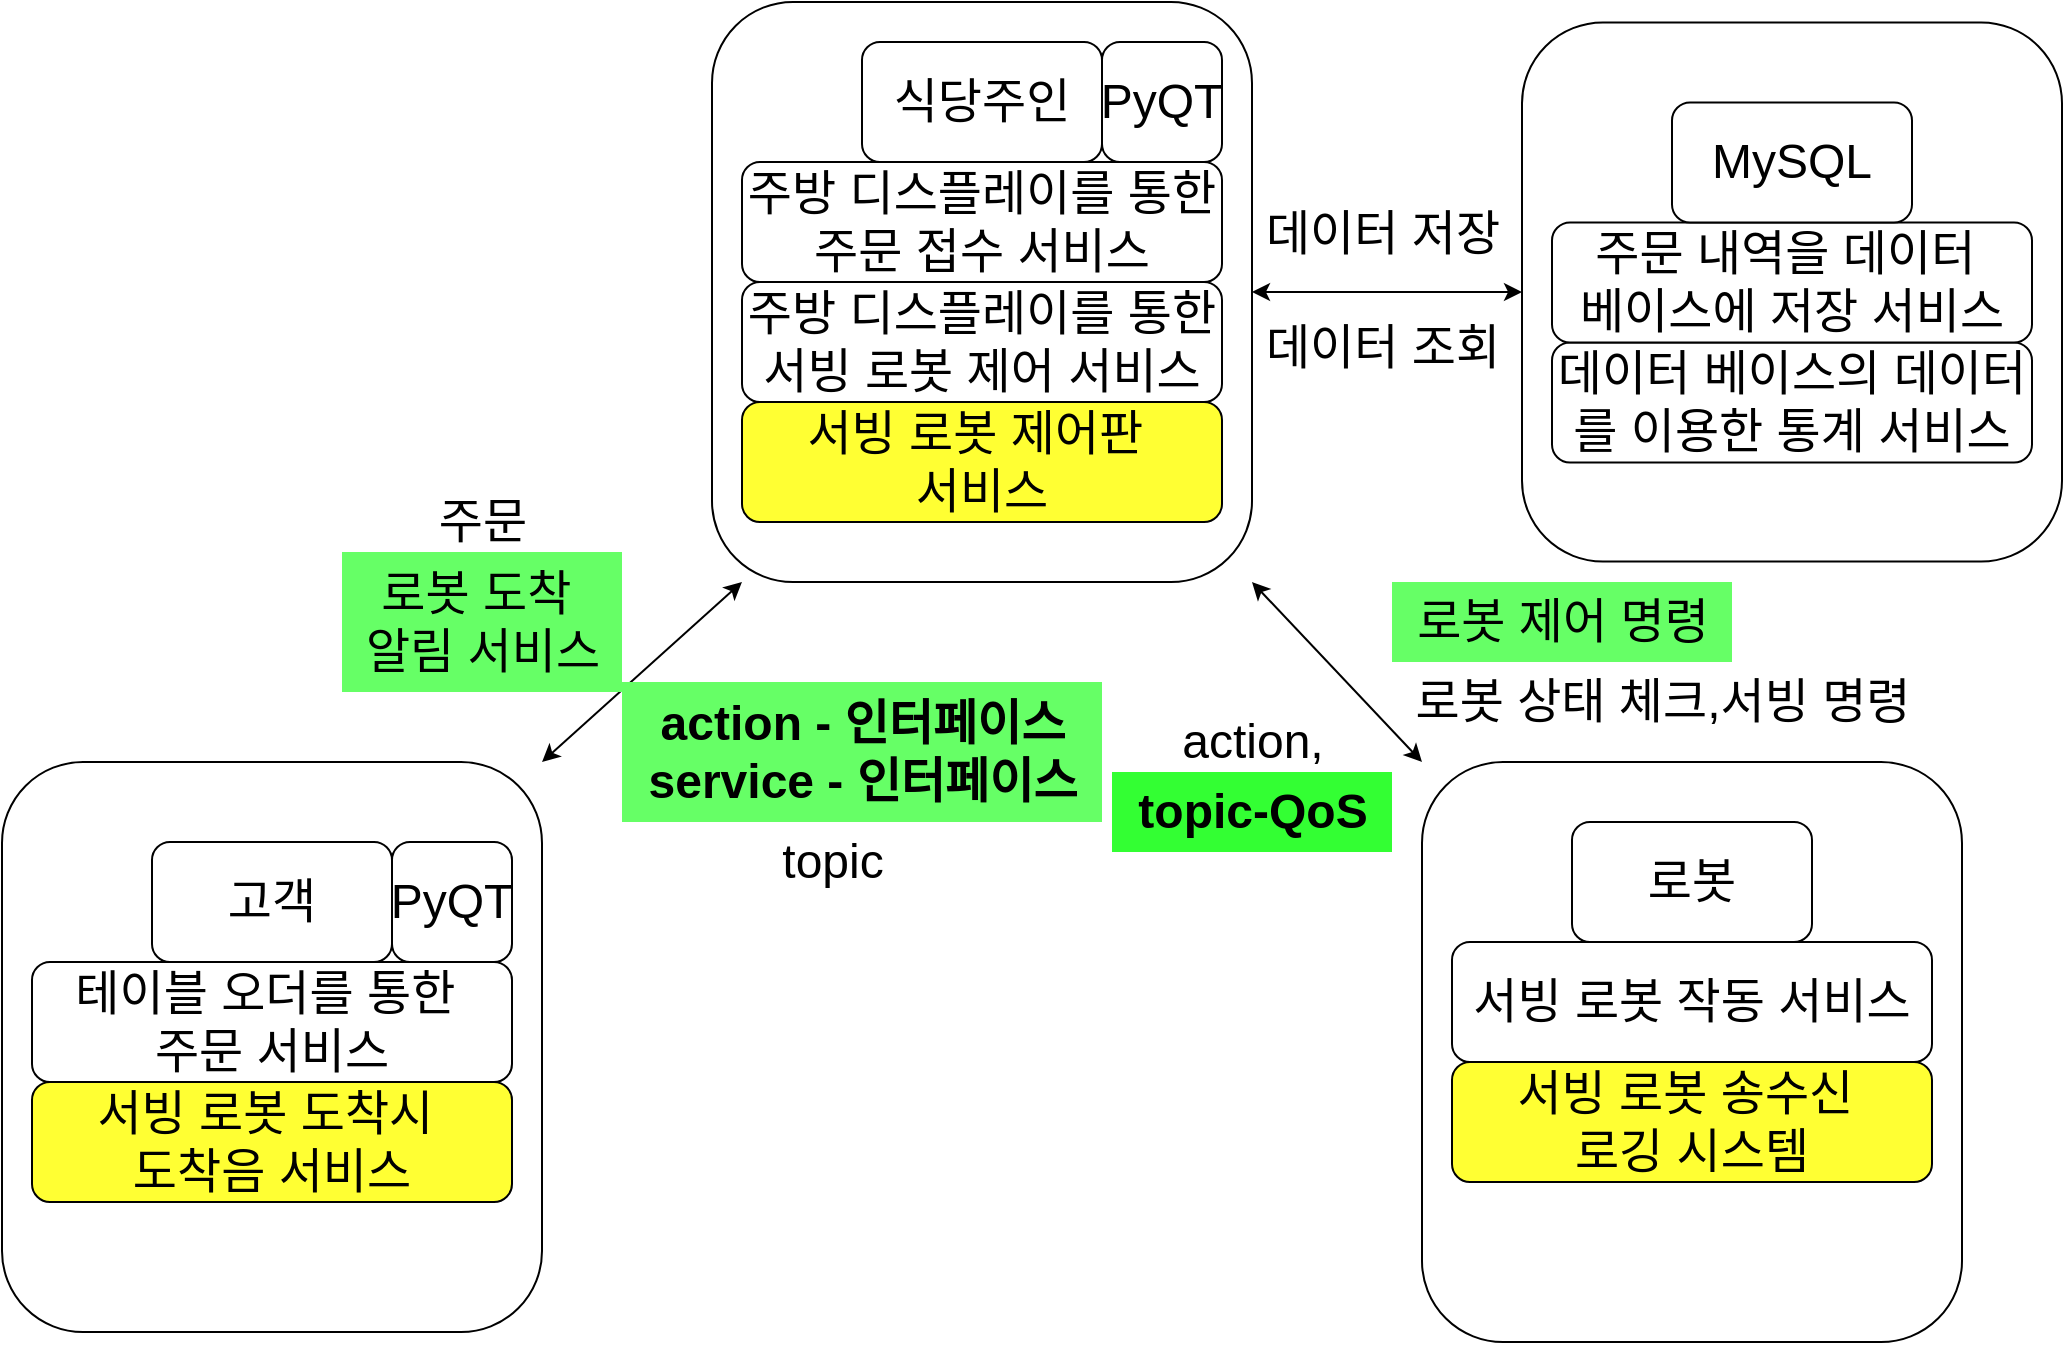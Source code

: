 <mxfile version="26.0.4">
  <diagram name="페이지-1" id="dm3RD0aNbg_HgHfVLx_N">
    <mxGraphModel dx="1395" dy="661" grid="1" gridSize="10" guides="1" tooltips="1" connect="1" arrows="1" fold="1" page="1" pageScale="1" pageWidth="827" pageHeight="1169" math="0" shadow="0">
      <root>
        <mxCell id="0" />
        <mxCell id="1" parent="0" />
        <mxCell id="pQDFSpA3OtjcjJHHEt3n-18" value="" style="rounded=1;whiteSpace=wrap;html=1;" vertex="1" parent="1">
          <mxGeometry x="770" y="290.25" width="270" height="269.5" as="geometry" />
        </mxCell>
        <mxCell id="pQDFSpA3OtjcjJHHEt3n-17" value="" style="rounded=1;whiteSpace=wrap;html=1;" vertex="1" parent="1">
          <mxGeometry x="720" y="660" width="270" height="290" as="geometry" />
        </mxCell>
        <mxCell id="pQDFSpA3OtjcjJHHEt3n-16" value="" style="rounded=1;whiteSpace=wrap;html=1;" vertex="1" parent="1">
          <mxGeometry x="10" y="660" width="270" height="285" as="geometry" />
        </mxCell>
        <mxCell id="pQDFSpA3OtjcjJHHEt3n-15" value="" style="rounded=1;whiteSpace=wrap;html=1;" vertex="1" parent="1">
          <mxGeometry x="365" y="280" width="270" height="290" as="geometry" />
        </mxCell>
        <mxCell id="pQDFSpA3OtjcjJHHEt3n-2" value="&lt;font style=&quot;font-size: 24px;&quot;&gt;고객&lt;/font&gt;" style="rounded=1;whiteSpace=wrap;html=1;" vertex="1" parent="1">
          <mxGeometry x="85" y="700" width="120" height="60" as="geometry" />
        </mxCell>
        <mxCell id="pQDFSpA3OtjcjJHHEt3n-3" value="&lt;font style=&quot;font-size: 24px;&quot;&gt;식당주인&lt;/font&gt;" style="rounded=1;whiteSpace=wrap;html=1;" vertex="1" parent="1">
          <mxGeometry x="440" y="300" width="120" height="60" as="geometry" />
        </mxCell>
        <mxCell id="pQDFSpA3OtjcjJHHEt3n-4" value="&lt;font style=&quot;font-size: 24px;&quot;&gt;로봇&lt;/font&gt;" style="rounded=1;whiteSpace=wrap;html=1;" vertex="1" parent="1">
          <mxGeometry x="795" y="690" width="120" height="60" as="geometry" />
        </mxCell>
        <mxCell id="pQDFSpA3OtjcjJHHEt3n-5" value="&lt;font style=&quot;font-size: 24px;&quot;&gt;테이블 오더를 통한&amp;nbsp;&lt;/font&gt;&lt;div&gt;&lt;font style=&quot;font-size: 24px;&quot;&gt;주문 서비스&lt;/font&gt;&lt;/div&gt;" style="rounded=1;whiteSpace=wrap;html=1;" vertex="1" parent="1">
          <mxGeometry x="25" y="760" width="240" height="60" as="geometry" />
        </mxCell>
        <mxCell id="pQDFSpA3OtjcjJHHEt3n-6" value="&lt;font style=&quot;font-size: 24px;&quot;&gt;주방 디스플레이를 통한 주문 접수 서비스&lt;/font&gt;" style="rounded=1;whiteSpace=wrap;html=1;" vertex="1" parent="1">
          <mxGeometry x="380" y="360" width="240" height="60" as="geometry" />
        </mxCell>
        <mxCell id="pQDFSpA3OtjcjJHHEt3n-7" value="&lt;font style=&quot;font-size: 24px;&quot;&gt;주방 디스플레이를 통한 서빙 로봇 제어 서비스&lt;/font&gt;" style="rounded=1;whiteSpace=wrap;html=1;" vertex="1" parent="1">
          <mxGeometry x="380" y="420" width="240" height="60" as="geometry" />
        </mxCell>
        <mxCell id="pQDFSpA3OtjcjJHHEt3n-9" value="&lt;font style=&quot;font-size: 24px;&quot;&gt;서빙 로봇 도착시&amp;nbsp;&lt;/font&gt;&lt;div&gt;&lt;font style=&quot;font-size: 24px;&quot;&gt;도착음 서비스&lt;/font&gt;&lt;/div&gt;" style="rounded=1;whiteSpace=wrap;html=1;fillColor=#FFFF33;" vertex="1" parent="1">
          <mxGeometry x="25" y="820" width="240" height="60" as="geometry" />
        </mxCell>
        <mxCell id="pQDFSpA3OtjcjJHHEt3n-10" value="&lt;font style=&quot;font-size: 24px;&quot;&gt;데이터 베이스의 데이터를 이용한 통계 서비스&lt;/font&gt;" style="rounded=1;whiteSpace=wrap;html=1;" vertex="1" parent="1">
          <mxGeometry x="785" y="450.25" width="240" height="60" as="geometry" />
        </mxCell>
        <mxCell id="pQDFSpA3OtjcjJHHEt3n-11" value="&lt;font style=&quot;font-size: 24px;&quot;&gt;서빙 로봇 제어판&amp;nbsp;&lt;/font&gt;&lt;div&gt;&lt;font style=&quot;font-size: 24px;&quot;&gt;서비스&lt;/font&gt;&lt;/div&gt;" style="rounded=1;whiteSpace=wrap;html=1;fillColor=#FFFF33;" vertex="1" parent="1">
          <mxGeometry x="380" y="480" width="240" height="60" as="geometry" />
        </mxCell>
        <mxCell id="pQDFSpA3OtjcjJHHEt3n-12" value="&lt;font style=&quot;font-size: 24px;&quot;&gt;주문 내역을 데이터&amp;nbsp;&lt;/font&gt;&lt;div&gt;&lt;font style=&quot;font-size: 24px;&quot;&gt;베이스에 저장 서비스&lt;/font&gt;&lt;/div&gt;" style="rounded=1;whiteSpace=wrap;html=1;" vertex="1" parent="1">
          <mxGeometry x="785" y="390.25" width="240" height="60" as="geometry" />
        </mxCell>
        <mxCell id="pQDFSpA3OtjcjJHHEt3n-13" value="&lt;font style=&quot;font-size: 24px;&quot;&gt;서빙 로봇 작동 서비스&lt;/font&gt;" style="rounded=1;whiteSpace=wrap;html=1;" vertex="1" parent="1">
          <mxGeometry x="735" y="750" width="240" height="60" as="geometry" />
        </mxCell>
        <mxCell id="pQDFSpA3OtjcjJHHEt3n-14" value="&lt;font style=&quot;font-size: 24px;&quot;&gt;MySQL&lt;/font&gt;" style="rounded=1;whiteSpace=wrap;html=1;" vertex="1" parent="1">
          <mxGeometry x="845" y="330.25" width="120" height="60" as="geometry" />
        </mxCell>
        <mxCell id="pQDFSpA3OtjcjJHHEt3n-19" value="" style="endArrow=classic;startArrow=classic;html=1;rounded=0;entryX=0;entryY=0.5;entryDx=0;entryDy=0;" edge="1" parent="1" source="pQDFSpA3OtjcjJHHEt3n-15" target="pQDFSpA3OtjcjJHHEt3n-18">
          <mxGeometry width="50" height="50" relative="1" as="geometry">
            <mxPoint x="460" y="250" as="sourcePoint" />
            <mxPoint x="510" y="200" as="targetPoint" />
          </mxGeometry>
        </mxCell>
        <mxCell id="pQDFSpA3OtjcjJHHEt3n-20" value="" style="endArrow=classic;startArrow=classic;html=1;rounded=0;exitX=1;exitY=0;exitDx=0;exitDy=0;" edge="1" parent="1" source="pQDFSpA3OtjcjJHHEt3n-16">
          <mxGeometry width="50" height="50" relative="1" as="geometry">
            <mxPoint x="320" y="620" as="sourcePoint" />
            <mxPoint x="380" y="570" as="targetPoint" />
          </mxGeometry>
        </mxCell>
        <mxCell id="pQDFSpA3OtjcjJHHEt3n-21" value="" style="endArrow=classic;startArrow=classic;html=1;rounded=0;entryX=1;entryY=1;entryDx=0;entryDy=0;exitX=0;exitY=0;exitDx=0;exitDy=0;" edge="1" parent="1" source="pQDFSpA3OtjcjJHHEt3n-17" target="pQDFSpA3OtjcjJHHEt3n-15">
          <mxGeometry width="50" height="50" relative="1" as="geometry">
            <mxPoint x="400" y="700" as="sourcePoint" />
            <mxPoint x="450" y="650" as="targetPoint" />
          </mxGeometry>
        </mxCell>
        <mxCell id="pQDFSpA3OtjcjJHHEt3n-22" value="&lt;font style=&quot;font-size: 24px;&quot;&gt;데이터 저장&lt;/font&gt;&lt;div&gt;&lt;br&gt;&lt;/div&gt;" style="text;html=1;align=center;verticalAlign=middle;resizable=0;points=[];autosize=1;strokeColor=none;fillColor=none;" vertex="1" parent="1">
          <mxGeometry x="630" y="373" width="140" height="60" as="geometry" />
        </mxCell>
        <mxCell id="pQDFSpA3OtjcjJHHEt3n-23" value="&lt;font style=&quot;font-size: 24px;&quot;&gt;주문&lt;/font&gt;" style="text;html=1;align=center;verticalAlign=middle;resizable=0;points=[];autosize=1;strokeColor=none;fillColor=none;" vertex="1" parent="1">
          <mxGeometry x="215" y="520" width="70" height="40" as="geometry" />
        </mxCell>
        <mxCell id="pQDFSpA3OtjcjJHHEt3n-24" value="&lt;font style=&quot;font-size: 24px;&quot;&gt;action,&lt;/font&gt;" style="text;html=1;align=center;verticalAlign=middle;resizable=0;points=[];autosize=1;strokeColor=none;fillColor=none;" vertex="1" parent="1">
          <mxGeometry x="590" y="630" width="90" height="40" as="geometry" />
        </mxCell>
        <mxCell id="pQDFSpA3OtjcjJHHEt3n-25" value="&lt;font style=&quot;font-size: 24px;&quot;&gt;PyQT&lt;/font&gt;" style="rounded=1;whiteSpace=wrap;html=1;" vertex="1" parent="1">
          <mxGeometry x="560" y="300" width="60" height="60" as="geometry" />
        </mxCell>
        <mxCell id="pQDFSpA3OtjcjJHHEt3n-26" value="&lt;font style=&quot;font-size: 24px;&quot;&gt;PyQT&lt;/font&gt;" style="rounded=1;whiteSpace=wrap;html=1;" vertex="1" parent="1">
          <mxGeometry x="205" y="700" width="60" height="60" as="geometry" />
        </mxCell>
        <mxCell id="pQDFSpA3OtjcjJHHEt3n-27" value="&lt;font style=&quot;font-size: 24px;&quot;&gt;&lt;br&gt;로봇 상태 체크,서빙 명령&lt;/font&gt;" style="text;html=1;align=center;verticalAlign=middle;resizable=0;points=[];autosize=1;strokeColor=none;fillColor=none;" vertex="1" parent="1">
          <mxGeometry x="705" y="580" width="270" height="70" as="geometry" />
        </mxCell>
        <mxCell id="pQDFSpA3OtjcjJHHEt3n-28" value="&lt;b&gt;&lt;font style=&quot;font-size: 24px;&quot;&gt;action - 인터페이스&lt;br&gt;service - 인터페이스&lt;/font&gt;&lt;/b&gt;" style="text;html=1;align=center;verticalAlign=middle;resizable=0;points=[];autosize=1;strokeColor=none;fillColor=#66FF66;" vertex="1" parent="1">
          <mxGeometry x="320" y="620" width="240" height="70" as="geometry" />
        </mxCell>
        <mxCell id="pQDFSpA3OtjcjJHHEt3n-29" value="&lt;font style=&quot;font-size: 24px;&quot;&gt;topic&lt;/font&gt;" style="text;html=1;align=center;verticalAlign=middle;resizable=0;points=[];autosize=1;strokeColor=none;fillColor=none;" vertex="1" parent="1">
          <mxGeometry x="390" y="690" width="70" height="40" as="geometry" />
        </mxCell>
        <mxCell id="pQDFSpA3OtjcjJHHEt3n-30" value="&lt;b&gt;&lt;font style=&quot;font-size: 24px;&quot;&gt;topic-QoS&lt;/font&gt;&lt;/b&gt;" style="text;html=1;align=center;verticalAlign=middle;resizable=0;points=[];autosize=1;strokeColor=none;fillColor=#33FF33;" vertex="1" parent="1">
          <mxGeometry x="565" y="665" width="140" height="40" as="geometry" />
        </mxCell>
        <mxCell id="pQDFSpA3OtjcjJHHEt3n-31" value="&lt;font style=&quot;font-size: 24px;&quot;&gt;서빙 로봇 송수신&amp;nbsp;&lt;/font&gt;&lt;div&gt;&lt;font style=&quot;font-size: 24px;&quot;&gt;로깅 시스템&lt;/font&gt;&lt;/div&gt;" style="rounded=1;whiteSpace=wrap;html=1;fillColor=#FFFF33;" vertex="1" parent="1">
          <mxGeometry x="735" y="810" width="240" height="60" as="geometry" />
        </mxCell>
        <mxCell id="pQDFSpA3OtjcjJHHEt3n-32" value="&lt;font style=&quot;font-size: 24px;&quot;&gt;로봇 도착&amp;nbsp;&lt;/font&gt;&lt;div&gt;&lt;font style=&quot;font-size: 24px;&quot;&gt;알림 서비스&lt;/font&gt;&lt;/div&gt;" style="text;html=1;align=center;verticalAlign=middle;resizable=0;points=[];autosize=1;strokeColor=none;fillColor=#66FF66;" vertex="1" parent="1">
          <mxGeometry x="180" y="555" width="140" height="70" as="geometry" />
        </mxCell>
        <mxCell id="pQDFSpA3OtjcjJHHEt3n-33" value="&lt;span style=&quot;font-size: 24px;&quot;&gt;로봇 제어 명령&lt;/span&gt;" style="text;html=1;align=center;verticalAlign=middle;resizable=0;points=[];autosize=1;strokeColor=none;fillColor=#66FF66;" vertex="1" parent="1">
          <mxGeometry x="705" y="570" width="170" height="40" as="geometry" />
        </mxCell>
        <mxCell id="pQDFSpA3OtjcjJHHEt3n-35" value="&lt;font style=&quot;font-size: 24px;&quot;&gt;데이터 조회&lt;/font&gt;" style="text;html=1;align=center;verticalAlign=middle;resizable=0;points=[];autosize=1;strokeColor=none;fillColor=none;" vertex="1" parent="1">
          <mxGeometry x="630" y="433" width="140" height="40" as="geometry" />
        </mxCell>
      </root>
    </mxGraphModel>
  </diagram>
</mxfile>
